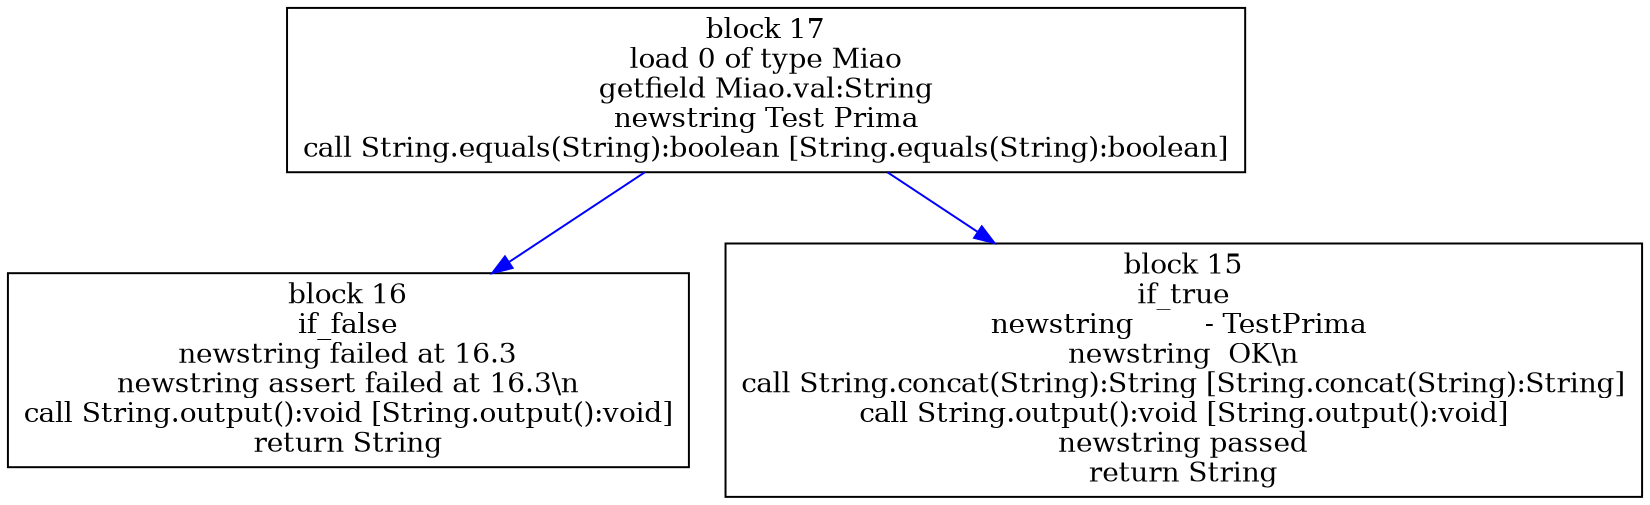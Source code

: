 digraph "Miao.prima=test" {
size = "11,7.5";
codeblock_17 [ shape = box, label = "block 17\nload 0 of type Miao\ngetfield Miao.val:String\nnewstring Test Prima\ncall String.equals(String):boolean [String.equals(String):boolean]"];
codeblock_16 [ shape = box, label = "block 16\nif_false\nnewstring failed at 16.3\nnewstring assert failed at 16.3\\n\ncall String.output():void [String.output():void]\nreturn String"];
codeblock_17->codeblock_16 [color = blue label = "" fontsize = 8]
codeblock_15 [ shape = box, label = "block 15\nif_true\nnewstring 	- TestPrima \nnewstring  OK\\n\ncall String.concat(String):String [String.concat(String):String]\ncall String.output():void [String.output():void]\nnewstring passed\nreturn String"];
codeblock_17->codeblock_15 [color = blue label = "" fontsize = 8]
}